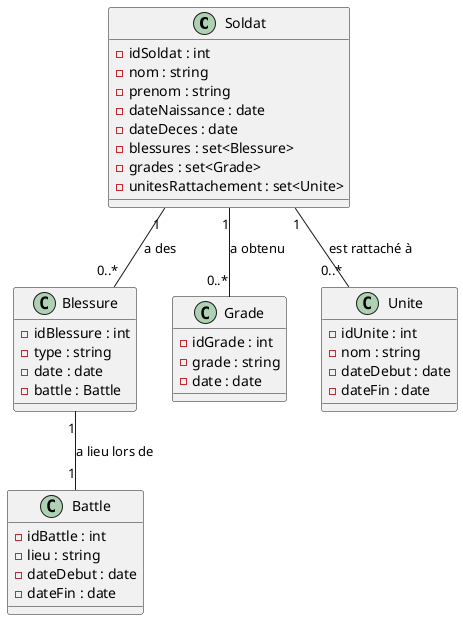 @startuml nom
class Soldat {
    - idSoldat : int
    - nom : string
    - prenom : string
    - dateNaissance : date
    - dateDeces : date
    - blessures : set<Blessure>
    - grades : set<Grade>
    - unitesRattachement : set<Unite>
}

class Battle {
    - idBattle : int
    - lieu : string
    - dateDebut : date
    - dateFin : date
}

class Blessure {
    - idBlessure : int
    - type : string
    - date : date
    - battle : Battle
}

class Grade {
    - idGrade : int
    - grade : string
    - date : date
}

class Unite {
    - idUnite : int
    - nom : string
    - dateDebut : date
    - dateFin : date
}

Soldat "1" -- "0..*" Blessure : a des
Soldat "1" -- "0..*" Grade : a obtenu
Soldat "1" -- "0..*" Unite : est rattaché à
Blessure "1" -- "1" Battle : a lieu lors de
@enduml
